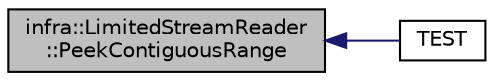 digraph "infra::LimitedStreamReader::PeekContiguousRange"
{
 // INTERACTIVE_SVG=YES
  edge [fontname="Helvetica",fontsize="10",labelfontname="Helvetica",labelfontsize="10"];
  node [fontname="Helvetica",fontsize="10",shape=record];
  rankdir="LR";
  Node30 [label="infra::LimitedStreamReader\l::PeekContiguousRange",height=0.2,width=0.4,color="black", fillcolor="grey75", style="filled", fontcolor="black"];
  Node30 -> Node31 [dir="back",color="midnightblue",fontsize="10",style="solid",fontname="Helvetica"];
  Node31 [label="TEST",height=0.2,width=0.4,color="black", fillcolor="white", style="filled",URL="$d4/d16/_test_limited_input_stream_8cpp.html#ac6e02f94f8b6886d57c7097fb85f8b8f"];
}
